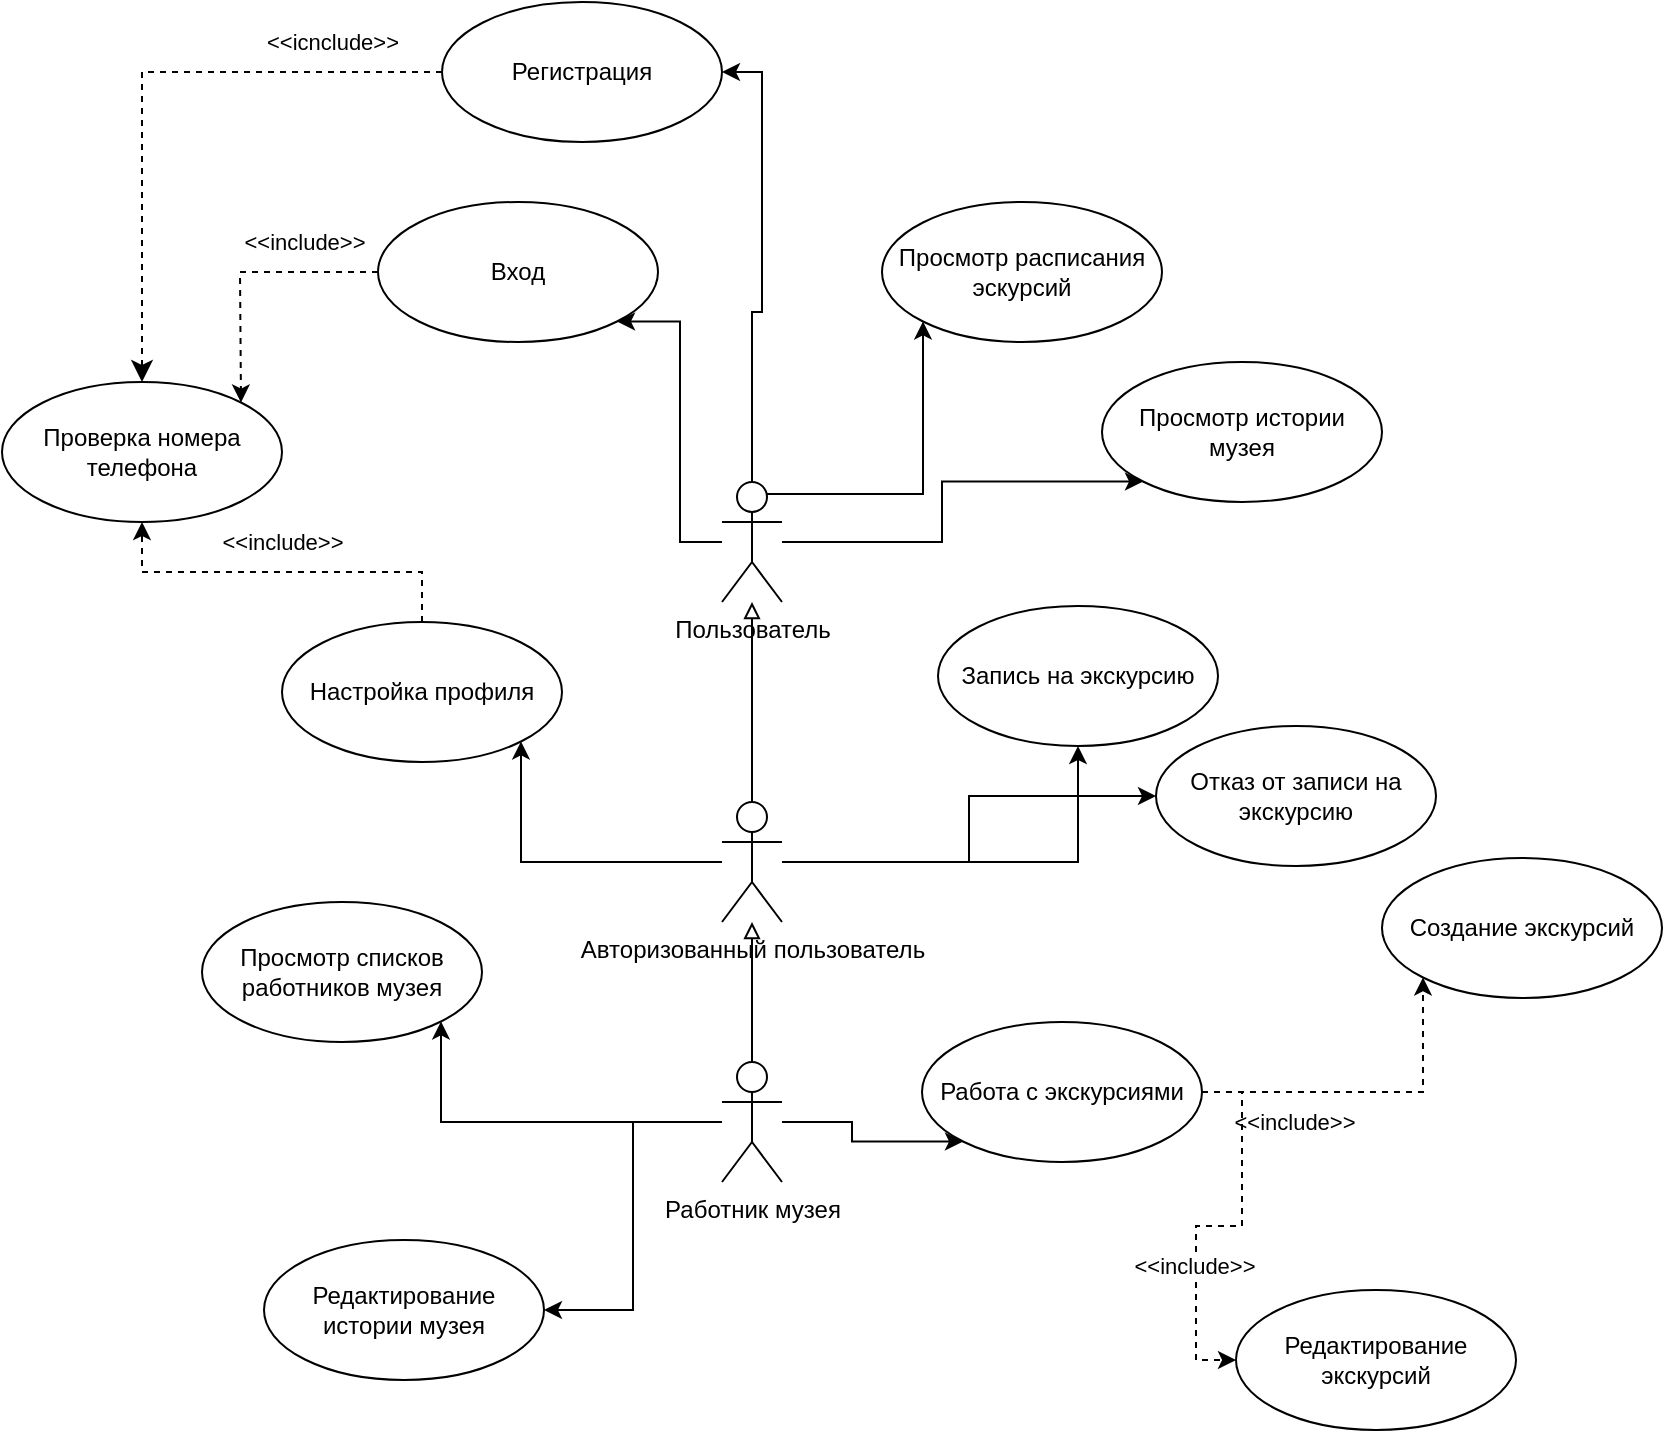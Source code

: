 <mxfile version="20.5.1" type="github">
  <diagram id="JtSHPyrtu1UMF8-l7VgB" name="Страница 1">
    <mxGraphModel dx="1061" dy="625" grid="0" gridSize="10" guides="1" tooltips="1" connect="1" arrows="1" fold="1" page="0" pageScale="1" pageWidth="827" pageHeight="1169" math="0" shadow="0">
      <root>
        <mxCell id="0" />
        <mxCell id="1" parent="0" />
        <mxCell id="yKAVHZmEkNLangEVGs3E-10" style="edgeStyle=orthogonalEdgeStyle;rounded=0;orthogonalLoop=1;jettySize=auto;html=1;entryX=1;entryY=1;entryDx=0;entryDy=0;" parent="1" source="yKAVHZmEkNLangEVGs3E-1" target="yKAVHZmEkNLangEVGs3E-5" edge="1">
          <mxGeometry relative="1" as="geometry">
            <Array as="points">
              <mxPoint x="369" y="410" />
            </Array>
          </mxGeometry>
        </mxCell>
        <mxCell id="yKAVHZmEkNLangEVGs3E-11" style="edgeStyle=orthogonalEdgeStyle;rounded=0;orthogonalLoop=1;jettySize=auto;html=1;exitX=0.75;exitY=0.1;exitDx=0;exitDy=0;exitPerimeter=0;entryX=0;entryY=1;entryDx=0;entryDy=0;" parent="1" source="yKAVHZmEkNLangEVGs3E-1" target="yKAVHZmEkNLangEVGs3E-9" edge="1">
          <mxGeometry relative="1" as="geometry" />
        </mxCell>
        <mxCell id="tx780-OEI2Yw4T-puAla-14" style="edgeStyle=orthogonalEdgeStyle;rounded=0;orthogonalLoop=1;jettySize=auto;html=1;entryX=0;entryY=1;entryDx=0;entryDy=0;" parent="1" source="yKAVHZmEkNLangEVGs3E-1" target="yKAVHZmEkNLangEVGs3E-22" edge="1">
          <mxGeometry relative="1" as="geometry" />
        </mxCell>
        <mxCell id="viIk-WjBF62DbeCLD75V-1" style="edgeStyle=orthogonalEdgeStyle;rounded=0;orthogonalLoop=1;jettySize=auto;html=1;entryX=1;entryY=0.5;entryDx=0;entryDy=0;" parent="1" source="yKAVHZmEkNLangEVGs3E-1" target="yKAVHZmEkNLangEVGs3E-6" edge="1">
          <mxGeometry relative="1" as="geometry" />
        </mxCell>
        <mxCell id="yKAVHZmEkNLangEVGs3E-1" value="Пользователь" style="shape=umlActor;verticalLabelPosition=bottom;verticalAlign=top;html=1;" parent="1" vertex="1">
          <mxGeometry x="390" y="380" width="30" height="60" as="geometry" />
        </mxCell>
        <mxCell id="yKAVHZmEkNLangEVGs3E-5" value="Вход" style="ellipse;whiteSpace=wrap;html=1;" parent="1" vertex="1">
          <mxGeometry x="218" y="240" width="140" height="70" as="geometry" />
        </mxCell>
        <mxCell id="yKAVHZmEkNLangEVGs3E-6" value="Регистрация" style="ellipse;whiteSpace=wrap;html=1;" parent="1" vertex="1">
          <mxGeometry x="250" y="140" width="140" height="70" as="geometry" />
        </mxCell>
        <mxCell id="yKAVHZmEkNLangEVGs3E-7" value="Проверка номера телефона" style="ellipse;whiteSpace=wrap;html=1;" parent="1" vertex="1">
          <mxGeometry x="30" y="330" width="140" height="70" as="geometry" />
        </mxCell>
        <mxCell id="tx780-OEI2Yw4T-puAla-15" style="edgeStyle=orthogonalEdgeStyle;orthogonalLoop=1;jettySize=auto;html=1;entryX=0.5;entryY=1;entryDx=0;entryDy=0;dashed=1;rounded=0;" parent="1" source="yKAVHZmEkNLangEVGs3E-8" target="yKAVHZmEkNLangEVGs3E-7" edge="1">
          <mxGeometry relative="1" as="geometry" />
        </mxCell>
        <mxCell id="QOjP1Mu_IZP7iEiMJHM_-6" value="&amp;lt;&amp;lt;include&amp;gt;&amp;gt;" style="edgeLabel;html=1;align=center;verticalAlign=middle;resizable=0;points=[];" parent="tx780-OEI2Yw4T-puAla-15" vertex="1" connectable="0">
          <mxGeometry x="0.147" relative="1" as="geometry">
            <mxPoint x="14" y="-15" as="offset" />
          </mxGeometry>
        </mxCell>
        <mxCell id="yKAVHZmEkNLangEVGs3E-8" value="Настройка профиля" style="ellipse;whiteSpace=wrap;html=1;" parent="1" vertex="1">
          <mxGeometry x="170" y="450" width="140" height="70" as="geometry" />
        </mxCell>
        <mxCell id="yKAVHZmEkNLangEVGs3E-9" value="Просмотр расписания эскурсий" style="ellipse;whiteSpace=wrap;html=1;" parent="1" vertex="1">
          <mxGeometry x="470" y="240" width="140" height="70" as="geometry" />
        </mxCell>
        <mxCell id="yKAVHZmEkNLangEVGs3E-13" value="" style="html=1;verticalAlign=bottom;endArrow=classic;endSize=8;rounded=0;exitX=0;exitY=0.5;exitDx=0;exitDy=0;entryX=0.5;entryY=0;entryDx=0;entryDy=0;endFill=1;dashed=1;startArrow=none;startFill=0;" parent="1" source="yKAVHZmEkNLangEVGs3E-6" target="yKAVHZmEkNLangEVGs3E-7" edge="1">
          <mxGeometry x="-0.279" relative="1" as="geometry">
            <mxPoint x="220" y="180" as="sourcePoint" />
            <mxPoint x="100" y="270" as="targetPoint" />
            <Array as="points">
              <mxPoint x="100" y="175" />
            </Array>
            <mxPoint as="offset" />
          </mxGeometry>
        </mxCell>
        <mxCell id="QOjP1Mu_IZP7iEiMJHM_-4" value="&amp;lt;&amp;lt;icnclude&amp;gt;&amp;gt;" style="edgeLabel;html=1;align=center;verticalAlign=middle;resizable=0;points=[];" parent="yKAVHZmEkNLangEVGs3E-13" vertex="1" connectable="0">
          <mxGeometry x="-0.639" y="-1" relative="1" as="geometry">
            <mxPoint y="-14" as="offset" />
          </mxGeometry>
        </mxCell>
        <mxCell id="yKAVHZmEkNLangEVGs3E-14" value="" style="html=1;verticalAlign=bottom;endArrow=classic;rounded=0;exitX=0;exitY=0.5;exitDx=0;exitDy=0;entryX=1;entryY=0;entryDx=0;entryDy=0;endFill=1;dashed=1;startArrow=none;startFill=0;" parent="1" source="yKAVHZmEkNLangEVGs3E-5" target="yKAVHZmEkNLangEVGs3E-7" edge="1">
          <mxGeometry x="-0.399" y="-35" relative="1" as="geometry">
            <mxPoint x="250" y="280" as="sourcePoint" />
            <mxPoint x="100" y="435" as="targetPoint" />
            <Array as="points">
              <mxPoint x="149" y="275" />
            </Array>
            <mxPoint as="offset" />
          </mxGeometry>
        </mxCell>
        <mxCell id="QOjP1Mu_IZP7iEiMJHM_-2" value="&amp;lt;&amp;lt;include&amp;gt;&amp;gt;" style="edgeLabel;html=1;align=center;verticalAlign=middle;resizable=0;points=[];" parent="yKAVHZmEkNLangEVGs3E-14" vertex="1" connectable="0">
          <mxGeometry x="-0.194" y="-2" relative="1" as="geometry">
            <mxPoint x="17" y="-13" as="offset" />
          </mxGeometry>
        </mxCell>
        <mxCell id="tx780-OEI2Yw4T-puAla-1" style="edgeStyle=orthogonalEdgeStyle;rounded=0;orthogonalLoop=1;jettySize=auto;html=1;entryX=0.5;entryY=1;entryDx=0;entryDy=0;" parent="1" source="yKAVHZmEkNLangEVGs3E-15" target="yKAVHZmEkNLangEVGs3E-20" edge="1">
          <mxGeometry relative="1" as="geometry" />
        </mxCell>
        <mxCell id="tx780-OEI2Yw4T-puAla-3" style="edgeStyle=orthogonalEdgeStyle;rounded=0;orthogonalLoop=1;jettySize=auto;html=1;entryX=1;entryY=1;entryDx=0;entryDy=0;" parent="1" source="yKAVHZmEkNLangEVGs3E-15" target="yKAVHZmEkNLangEVGs3E-8" edge="1">
          <mxGeometry relative="1" as="geometry" />
        </mxCell>
        <mxCell id="tx780-OEI2Yw4T-puAla-9" style="edgeStyle=orthogonalEdgeStyle;rounded=0;orthogonalLoop=1;jettySize=auto;html=1;exitX=0.5;exitY=0;exitDx=0;exitDy=0;exitPerimeter=0;endArrow=block;endFill=0;" parent="1" source="yKAVHZmEkNLangEVGs3E-15" target="yKAVHZmEkNLangEVGs3E-1" edge="1">
          <mxGeometry relative="1" as="geometry" />
        </mxCell>
        <mxCell id="d-rsdmdRp6qAWdg2u8yf-2" style="edgeStyle=orthogonalEdgeStyle;rounded=0;orthogonalLoop=1;jettySize=auto;html=1;entryX=0;entryY=0.5;entryDx=0;entryDy=0;" edge="1" parent="1" source="yKAVHZmEkNLangEVGs3E-15" target="d-rsdmdRp6qAWdg2u8yf-1">
          <mxGeometry relative="1" as="geometry" />
        </mxCell>
        <mxCell id="yKAVHZmEkNLangEVGs3E-15" value="Авторизованный пользователь" style="shape=umlActor;verticalLabelPosition=bottom;verticalAlign=top;html=1;" parent="1" vertex="1">
          <mxGeometry x="390" y="540" width="30" height="60" as="geometry" />
        </mxCell>
        <mxCell id="yKAVHZmEkNLangEVGs3E-20" value="Запись на экскурсию" style="ellipse;whiteSpace=wrap;html=1;" parent="1" vertex="1">
          <mxGeometry x="498" y="442" width="140" height="70" as="geometry" />
        </mxCell>
        <mxCell id="yKAVHZmEkNLangEVGs3E-22" value="Просмотр истории музея" style="ellipse;whiteSpace=wrap;html=1;" parent="1" vertex="1">
          <mxGeometry x="580" y="320" width="140" height="70" as="geometry" />
        </mxCell>
        <mxCell id="tx780-OEI2Yw4T-puAla-11" style="edgeStyle=orthogonalEdgeStyle;rounded=0;orthogonalLoop=1;jettySize=auto;html=1;exitX=0.5;exitY=0;exitDx=0;exitDy=0;exitPerimeter=0;endArrow=block;endFill=0;" parent="1" source="yKAVHZmEkNLangEVGs3E-24" target="yKAVHZmEkNLangEVGs3E-15" edge="1">
          <mxGeometry relative="1" as="geometry" />
        </mxCell>
        <mxCell id="tx780-OEI2Yw4T-puAla-13" style="edgeStyle=orthogonalEdgeStyle;rounded=0;orthogonalLoop=1;jettySize=auto;html=1;entryX=1;entryY=1;entryDx=0;entryDy=0;" parent="1" source="yKAVHZmEkNLangEVGs3E-24" target="yKAVHZmEkNLangEVGs3E-27" edge="1">
          <mxGeometry relative="1" as="geometry" />
        </mxCell>
        <mxCell id="tx780-OEI2Yw4T-puAla-16" style="edgeStyle=orthogonalEdgeStyle;rounded=0;orthogonalLoop=1;jettySize=auto;html=1;entryX=0;entryY=1;entryDx=0;entryDy=0;" parent="1" source="yKAVHZmEkNLangEVGs3E-24" target="yKAVHZmEkNLangEVGs3E-29" edge="1">
          <mxGeometry relative="1" as="geometry" />
        </mxCell>
        <mxCell id="ENAa6lbubcTBVYNkkeok-5" style="edgeStyle=orthogonalEdgeStyle;rounded=0;orthogonalLoop=1;jettySize=auto;html=1;entryX=1;entryY=0.5;entryDx=0;entryDy=0;" parent="1" source="yKAVHZmEkNLangEVGs3E-24" target="ENAa6lbubcTBVYNkkeok-4" edge="1">
          <mxGeometry relative="1" as="geometry" />
        </mxCell>
        <mxCell id="yKAVHZmEkNLangEVGs3E-24" value="Работник музея" style="shape=umlActor;verticalLabelPosition=bottom;verticalAlign=top;html=1;" parent="1" vertex="1">
          <mxGeometry x="390" y="670" width="30" height="60" as="geometry" />
        </mxCell>
        <mxCell id="yKAVHZmEkNLangEVGs3E-27" value="Просмотр списков работников музея" style="ellipse;whiteSpace=wrap;html=1;" parent="1" vertex="1">
          <mxGeometry x="130" y="590" width="140" height="70" as="geometry" />
        </mxCell>
        <mxCell id="yKAVHZmEkNLangEVGs3E-31" style="edgeStyle=orthogonalEdgeStyle;rounded=0;orthogonalLoop=1;jettySize=auto;html=1;exitX=1;exitY=0.5;exitDx=0;exitDy=0;entryX=0;entryY=1;entryDx=0;entryDy=0;dashed=1;" parent="1" source="yKAVHZmEkNLangEVGs3E-29" target="yKAVHZmEkNLangEVGs3E-30" edge="1">
          <mxGeometry relative="1" as="geometry" />
        </mxCell>
        <mxCell id="QOjP1Mu_IZP7iEiMJHM_-1" value="&amp;lt;&amp;lt;include&amp;gt;&amp;gt;" style="edgeLabel;html=1;align=center;verticalAlign=middle;resizable=0;points=[];rotation=0;" parent="yKAVHZmEkNLangEVGs3E-31" vertex="1" connectable="0">
          <mxGeometry x="-0.301" y="-4" relative="1" as="geometry">
            <mxPoint x="-13" y="11" as="offset" />
          </mxGeometry>
        </mxCell>
        <mxCell id="ENAa6lbubcTBVYNkkeok-2" style="edgeStyle=orthogonalEdgeStyle;rounded=0;orthogonalLoop=1;jettySize=auto;html=1;entryX=0;entryY=0.5;entryDx=0;entryDy=0;dashed=1;" parent="1" source="yKAVHZmEkNLangEVGs3E-29" target="ENAa6lbubcTBVYNkkeok-1" edge="1">
          <mxGeometry relative="1" as="geometry" />
        </mxCell>
        <mxCell id="ENAa6lbubcTBVYNkkeok-3" value="&amp;lt;&amp;lt;include&amp;gt;&amp;gt;" style="edgeLabel;html=1;align=center;verticalAlign=middle;resizable=0;points=[];" parent="ENAa6lbubcTBVYNkkeok-2" vertex="1" connectable="0">
          <mxGeometry x="0.32" y="-1" relative="1" as="geometry">
            <mxPoint as="offset" />
          </mxGeometry>
        </mxCell>
        <mxCell id="yKAVHZmEkNLangEVGs3E-29" value="Работа с экскурсиями" style="ellipse;whiteSpace=wrap;html=1;" parent="1" vertex="1">
          <mxGeometry x="490" y="650" width="140" height="70" as="geometry" />
        </mxCell>
        <mxCell id="yKAVHZmEkNLangEVGs3E-30" value="Создание экскурсий" style="ellipse;whiteSpace=wrap;html=1;" parent="1" vertex="1">
          <mxGeometry x="720" y="568" width="140" height="70" as="geometry" />
        </mxCell>
        <mxCell id="ENAa6lbubcTBVYNkkeok-1" value="Редактирование экскурсий" style="ellipse;whiteSpace=wrap;html=1;" parent="1" vertex="1">
          <mxGeometry x="647" y="784" width="140" height="70" as="geometry" />
        </mxCell>
        <mxCell id="ENAa6lbubcTBVYNkkeok-4" value="Редактирование истории музея" style="ellipse;whiteSpace=wrap;html=1;" parent="1" vertex="1">
          <mxGeometry x="161" y="759" width="140" height="70" as="geometry" />
        </mxCell>
        <mxCell id="d-rsdmdRp6qAWdg2u8yf-1" value="Отказ от записи на экскурсию" style="ellipse;whiteSpace=wrap;html=1;" vertex="1" parent="1">
          <mxGeometry x="607" y="502" width="140" height="70" as="geometry" />
        </mxCell>
      </root>
    </mxGraphModel>
  </diagram>
</mxfile>
